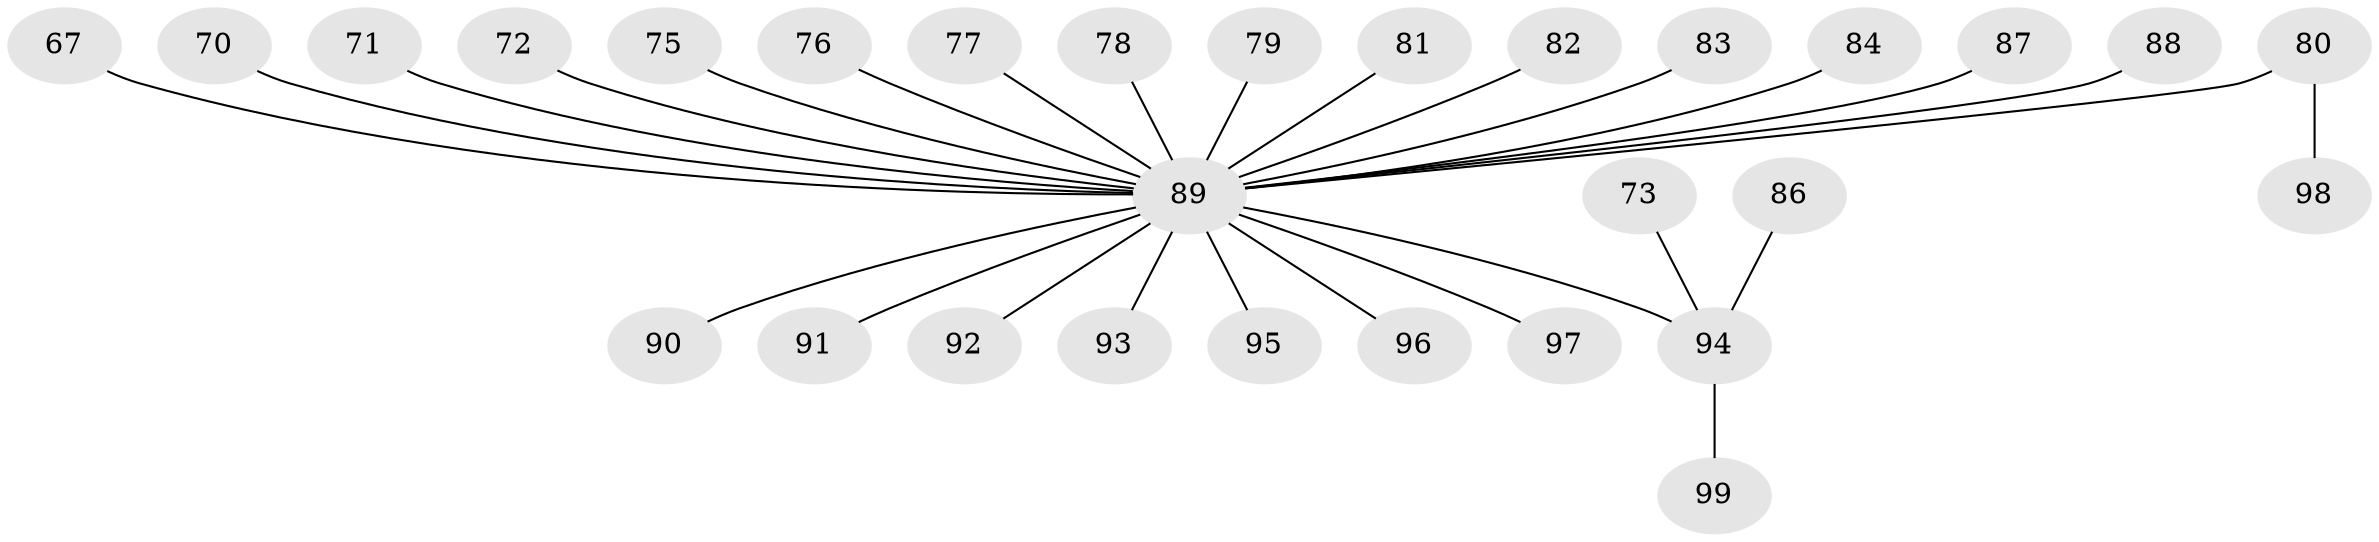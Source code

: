 // original degree distribution, {10: 0.010101010101010102, 4: 0.08080808080808081, 6: 0.020202020202020204, 2: 0.32323232323232326, 3: 0.1111111111111111, 1: 0.45454545454545453}
// Generated by graph-tools (version 1.1) at 2025/56/03/04/25 21:56:32]
// undirected, 29 vertices, 28 edges
graph export_dot {
graph [start="1"]
  node [color=gray90,style=filled];
  67;
  70;
  71;
  72;
  73 [super="+64"];
  75;
  76;
  77;
  78;
  79;
  80;
  81;
  82;
  83;
  84;
  86;
  87;
  88;
  89 [super="+85+59+66"];
  90;
  91;
  92;
  93;
  94 [super="+25+54+60"];
  95;
  96 [super="+62"];
  97;
  98;
  99;
  67 -- 89;
  70 -- 89;
  71 -- 89;
  72 -- 89;
  73 -- 94;
  75 -- 89;
  76 -- 89;
  77 -- 89;
  78 -- 89;
  79 -- 89;
  80 -- 98;
  80 -- 89;
  81 -- 89;
  82 -- 89;
  83 -- 89;
  84 -- 89;
  86 -- 94;
  87 -- 89;
  88 -- 89;
  89 -- 92;
  89 -- 90;
  89 -- 91;
  89 -- 93;
  89 -- 94;
  89 -- 95;
  89 -- 97;
  89 -- 96;
  94 -- 99;
}
